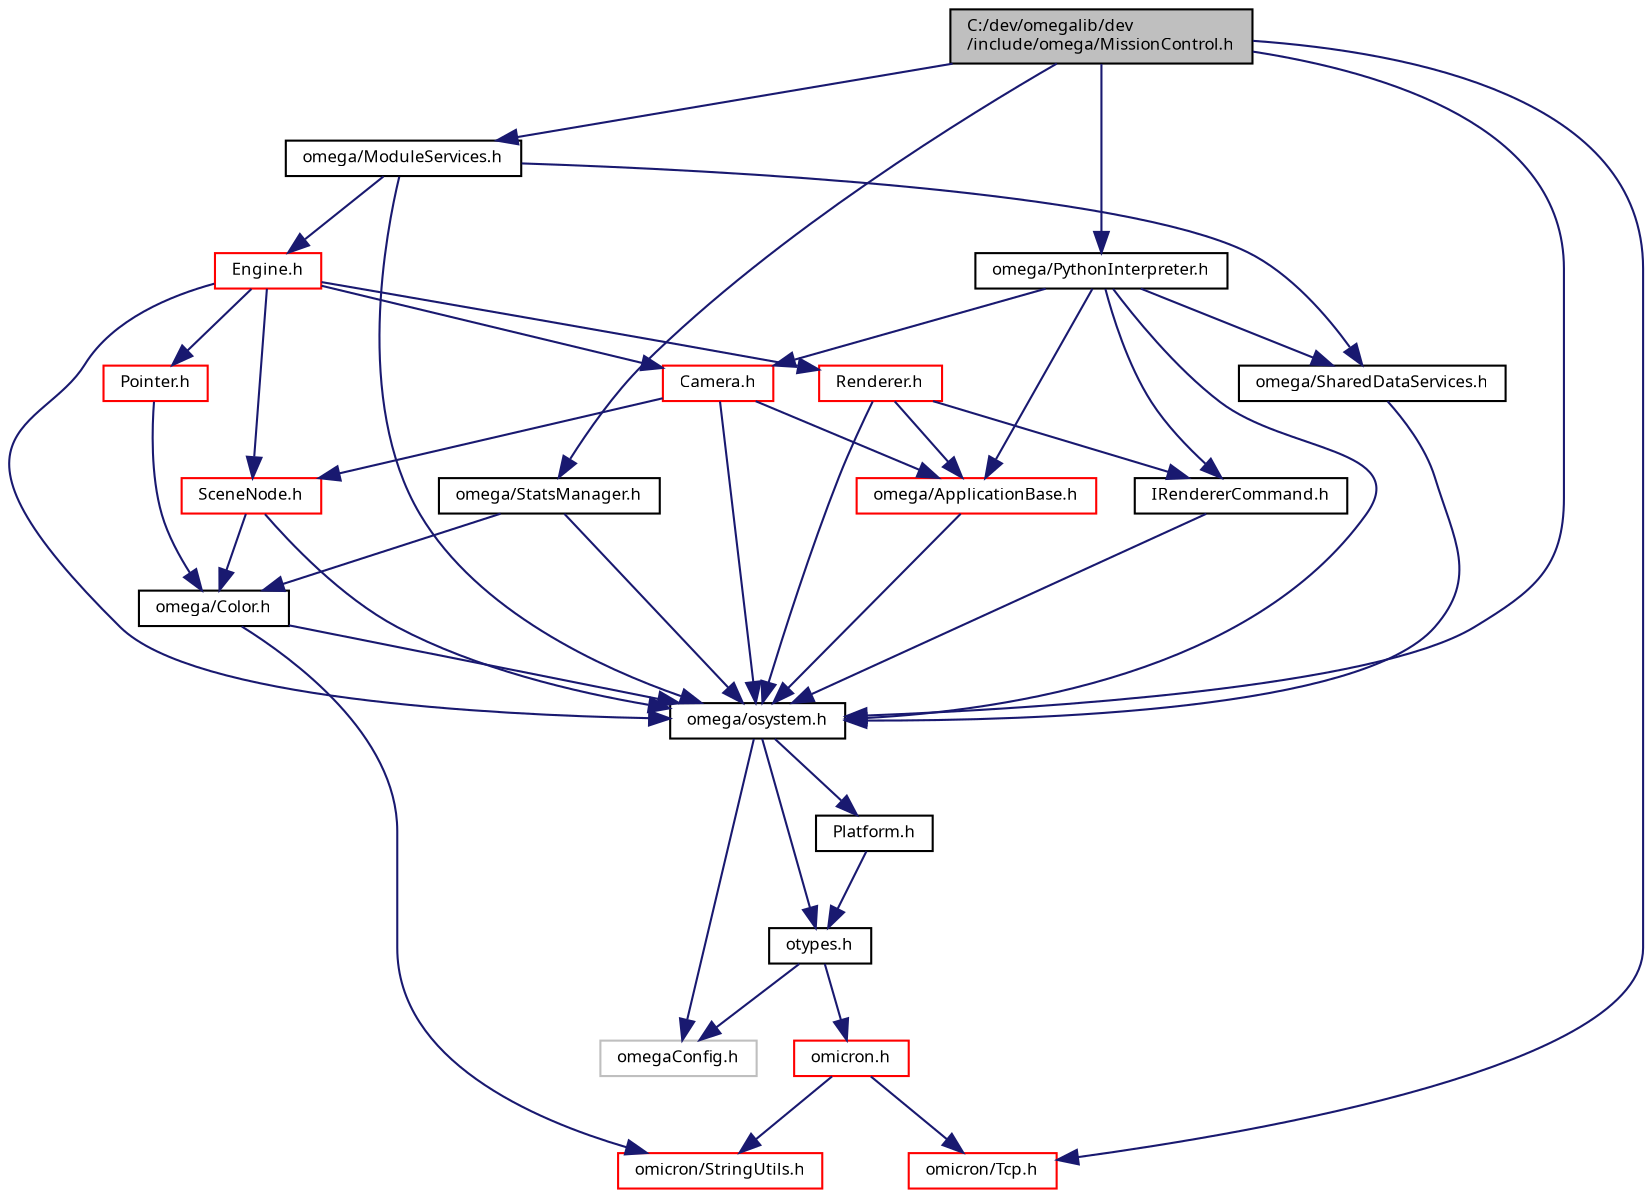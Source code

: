 digraph "C:/dev/omegalib/dev/include/omega/MissionControl.h"
{
  bgcolor="transparent";
  edge [fontname="FreeSans.ttf",fontsize="8",labelfontname="FreeSans.ttf",labelfontsize="8"];
  node [fontname="FreeSans.ttf",fontsize="8",shape=record];
  Node1 [label="C:/dev/omegalib/dev\l/include/omega/MissionControl.h",height=0.2,width=0.4,color="black", fillcolor="grey75", style="filled", fontcolor="black"];
  Node1 -> Node2 [color="midnightblue",fontsize="8",style="solid",fontname="FreeSans.ttf"];
  Node2 [label="omega/osystem.h",height=0.2,width=0.4,color="black",URL="$include_2omega_2osystem_8h.html"];
  Node2 -> Node3 [color="midnightblue",fontsize="8",style="solid",fontname="FreeSans.ttf"];
  Node3 [label="omegaConfig.h",height=0.2,width=0.4,color="grey75"];
  Node2 -> Node4 [color="midnightblue",fontsize="8",style="solid",fontname="FreeSans.ttf"];
  Node4 [label="otypes.h",height=0.2,width=0.4,color="black",URL="$include_2omega_2otypes_8h.html"];
  Node4 -> Node3 [color="midnightblue",fontsize="8",style="solid",fontname="FreeSans.ttf"];
  Node4 -> Node5 [color="midnightblue",fontsize="8",style="solid",fontname="FreeSans.ttf"];
  Node5 [label="omicron.h",height=0.2,width=0.4,color="red",URL="$omicron_8h.html"];
  Node5 -> Node6 [color="midnightblue",fontsize="8",style="solid",fontname="FreeSans.ttf"];
  Node6 [label="omicron/StringUtils.h",height=0.2,width=0.4,color="red",URL="$_string_utils_8h.html"];
  Node5 -> Node7 [color="midnightblue",fontsize="8",style="solid",fontname="FreeSans.ttf"];
  Node7 [label="omicron/Tcp.h",height=0.2,width=0.4,color="red",URL="$_tcp_8h.html"];
  Node2 -> Node8 [color="midnightblue",fontsize="8",style="solid",fontname="FreeSans.ttf"];
  Node8 [label="Platform.h",height=0.2,width=0.4,color="black",URL="$_platform_8h.html"];
  Node8 -> Node4 [color="midnightblue",fontsize="8",style="solid",fontname="FreeSans.ttf"];
  Node1 -> Node9 [color="midnightblue",fontsize="8",style="solid",fontname="FreeSans.ttf"];
  Node9 [label="omega/StatsManager.h",height=0.2,width=0.4,color="black",URL="$_stats_manager_8h.html"];
  Node9 -> Node2 [color="midnightblue",fontsize="8",style="solid",fontname="FreeSans.ttf"];
  Node9 -> Node10 [color="midnightblue",fontsize="8",style="solid",fontname="FreeSans.ttf"];
  Node10 [label="omega/Color.h",height=0.2,width=0.4,color="black",URL="$_color_8h.html"];
  Node10 -> Node2 [color="midnightblue",fontsize="8",style="solid",fontname="FreeSans.ttf"];
  Node10 -> Node6 [color="midnightblue",fontsize="8",style="solid",fontname="FreeSans.ttf"];
  Node1 -> Node11 [color="midnightblue",fontsize="8",style="solid",fontname="FreeSans.ttf"];
  Node11 [label="omega/ModuleServices.h",height=0.2,width=0.4,color="black",URL="$_module_services_8h.html"];
  Node11 -> Node2 [color="midnightblue",fontsize="8",style="solid",fontname="FreeSans.ttf"];
  Node11 -> Node12 [color="midnightblue",fontsize="8",style="solid",fontname="FreeSans.ttf"];
  Node12 [label="Engine.h",height=0.2,width=0.4,color="red",URL="$_engine_8h.html"];
  Node12 -> Node2 [color="midnightblue",fontsize="8",style="solid",fontname="FreeSans.ttf"];
  Node12 -> Node13 [color="midnightblue",fontsize="8",style="solid",fontname="FreeSans.ttf"];
  Node13 [label="Renderer.h",height=0.2,width=0.4,color="red",URL="$_renderer_8h.html"];
  Node13 -> Node2 [color="midnightblue",fontsize="8",style="solid",fontname="FreeSans.ttf"];
  Node13 -> Node14 [color="midnightblue",fontsize="8",style="solid",fontname="FreeSans.ttf"];
  Node14 [label="IRendererCommand.h",height=0.2,width=0.4,color="black",URL="$_i_renderer_command_8h.html"];
  Node14 -> Node2 [color="midnightblue",fontsize="8",style="solid",fontname="FreeSans.ttf"];
  Node13 -> Node15 [color="midnightblue",fontsize="8",style="solid",fontname="FreeSans.ttf"];
  Node15 [label="omega/ApplicationBase.h",height=0.2,width=0.4,color="red",URL="$_application_base_8h.html"];
  Node15 -> Node2 [color="midnightblue",fontsize="8",style="solid",fontname="FreeSans.ttf"];
  Node12 -> Node16 [color="midnightblue",fontsize="8",style="solid",fontname="FreeSans.ttf"];
  Node16 [label="SceneNode.h",height=0.2,width=0.4,color="red",URL="$_scene_node_8h.html"];
  Node16 -> Node2 [color="midnightblue",fontsize="8",style="solid",fontname="FreeSans.ttf"];
  Node16 -> Node10 [color="midnightblue",fontsize="8",style="solid",fontname="FreeSans.ttf"];
  Node12 -> Node17 [color="midnightblue",fontsize="8",style="solid",fontname="FreeSans.ttf"];
  Node17 [label="Pointer.h",height=0.2,width=0.4,color="red",URL="$_pointer_8h.html"];
  Node17 -> Node10 [color="midnightblue",fontsize="8",style="solid",fontname="FreeSans.ttf"];
  Node12 -> Node18 [color="midnightblue",fontsize="8",style="solid",fontname="FreeSans.ttf"];
  Node18 [label="Camera.h",height=0.2,width=0.4,color="red",URL="$_camera_8h.html"];
  Node18 -> Node2 [color="midnightblue",fontsize="8",style="solid",fontname="FreeSans.ttf"];
  Node18 -> Node15 [color="midnightblue",fontsize="8",style="solid",fontname="FreeSans.ttf"];
  Node18 -> Node16 [color="midnightblue",fontsize="8",style="solid",fontname="FreeSans.ttf"];
  Node11 -> Node19 [color="midnightblue",fontsize="8",style="solid",fontname="FreeSans.ttf"];
  Node19 [label="omega/SharedDataServices.h",height=0.2,width=0.4,color="black",URL="$_shared_data_services_8h.html"];
  Node19 -> Node2 [color="midnightblue",fontsize="8",style="solid",fontname="FreeSans.ttf"];
  Node1 -> Node20 [color="midnightblue",fontsize="8",style="solid",fontname="FreeSans.ttf"];
  Node20 [label="omega/PythonInterpreter.h",height=0.2,width=0.4,color="black",URL="$_python_interpreter_8h.html"];
  Node20 -> Node2 [color="midnightblue",fontsize="8",style="solid",fontname="FreeSans.ttf"];
  Node20 -> Node15 [color="midnightblue",fontsize="8",style="solid",fontname="FreeSans.ttf"];
  Node20 -> Node14 [color="midnightblue",fontsize="8",style="solid",fontname="FreeSans.ttf"];
  Node20 -> Node19 [color="midnightblue",fontsize="8",style="solid",fontname="FreeSans.ttf"];
  Node20 -> Node18 [color="midnightblue",fontsize="8",style="solid",fontname="FreeSans.ttf"];
  Node1 -> Node7 [color="midnightblue",fontsize="8",style="solid",fontname="FreeSans.ttf"];
}
